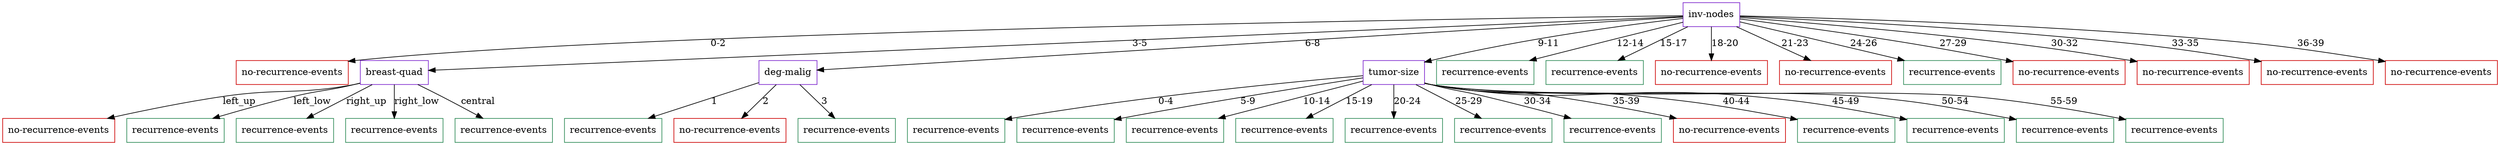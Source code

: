 digraph{
node [shape=box]

1 [label="inv-nodes",color="purple3"]
2 [label="no-recurrence-events",color="red3"]
3 [label="breast-quad",color="purple3"]
4 [label="no-recurrence-events",color="red3"]
5 [label="recurrence-events",color="seagreen"]
6 [label="recurrence-events",color="seagreen"]
7 [label="recurrence-events",color="seagreen"]
8 [label="recurrence-events",color="seagreen"]
9 [label="deg-malig",color="purple3"]
10 [label="recurrence-events",color="seagreen"]
11 [label="no-recurrence-events",color="red3"]
12 [label="recurrence-events",color="seagreen"]
13 [label="tumor-size",color="purple3"]
14 [label="recurrence-events",color="seagreen"]
15 [label="recurrence-events",color="seagreen"]
16 [label="recurrence-events",color="seagreen"]
17 [label="recurrence-events",color="seagreen"]
18 [label="recurrence-events",color="seagreen"]
19 [label="recurrence-events",color="seagreen"]
20 [label="recurrence-events",color="seagreen"]
21 [label="no-recurrence-events",color="red3"]
22 [label="recurrence-events",color="seagreen"]
23 [label="recurrence-events",color="seagreen"]
24 [label="recurrence-events",color="seagreen"]
25 [label="recurrence-events",color="seagreen"]
26 [label="recurrence-events",color="seagreen"]
27 [label="recurrence-events",color="seagreen"]
28 [label="no-recurrence-events",color="red3"]
29 [label="no-recurrence-events",color="red3"]
30 [label="recurrence-events",color="seagreen"]
31 [label="no-recurrence-events",color="red3"]
32 [label="no-recurrence-events",color="red3"]
33 [label="no-recurrence-events",color="red3"]
34 [label="no-recurrence-events",color="red3"]
3 -> 4 [label="left_up"]
3 -> 5 [label="left_low"]
3 -> 6 [label="right_up"]
3 -> 7 [label="right_low"]
3 -> 8 [label="central"]
9 -> 10 [label="1"]
9 -> 11 [label="2"]
9 -> 12 [label="3"]
13 -> 14 [label="0-4"]
13 -> 15 [label="5-9"]
13 -> 16 [label="10-14"]
13 -> 17 [label="15-19"]
13 -> 18 [label="20-24"]
13 -> 19 [label="25-29"]
13 -> 20 [label="30-34"]
13 -> 21 [label="35-39"]
13 -> 22 [label="40-44"]
13 -> 23 [label="45-49"]
13 -> 24 [label="50-54"]
13 -> 25 [label="55-59"]
1 -> 2 [label="0-2"]
1 -> 3 [label="3-5"]
1 -> 9 [label="6-8"]
1 -> 13 [label="9-11"]
1 -> 26 [label="12-14"]
1 -> 27 [label="15-17"]
1 -> 28 [label="18-20"]
1 -> 29 [label="21-23"]
1 -> 30 [label="24-26"]
1 -> 31 [label="27-29"]
1 -> 32 [label="30-32"]
1 -> 33 [label="33-35"]
1 -> 34 [label="36-39"]
{rank=same;4 ;5 ;6 ;7 ;8 ; }
{rank=same;10 ;11 ;12 ; }
{rank=same;14 ;15 ;16 ;17 ;18 ;19 ;20 ;21 ;22 ;23 ;24 ;25 ; }
{rank=same;2 ;3 ;9 ;13 ;26 ;27 ;28 ;29 ;30 ;31 ;32 ;33 ;34 ; }

}
